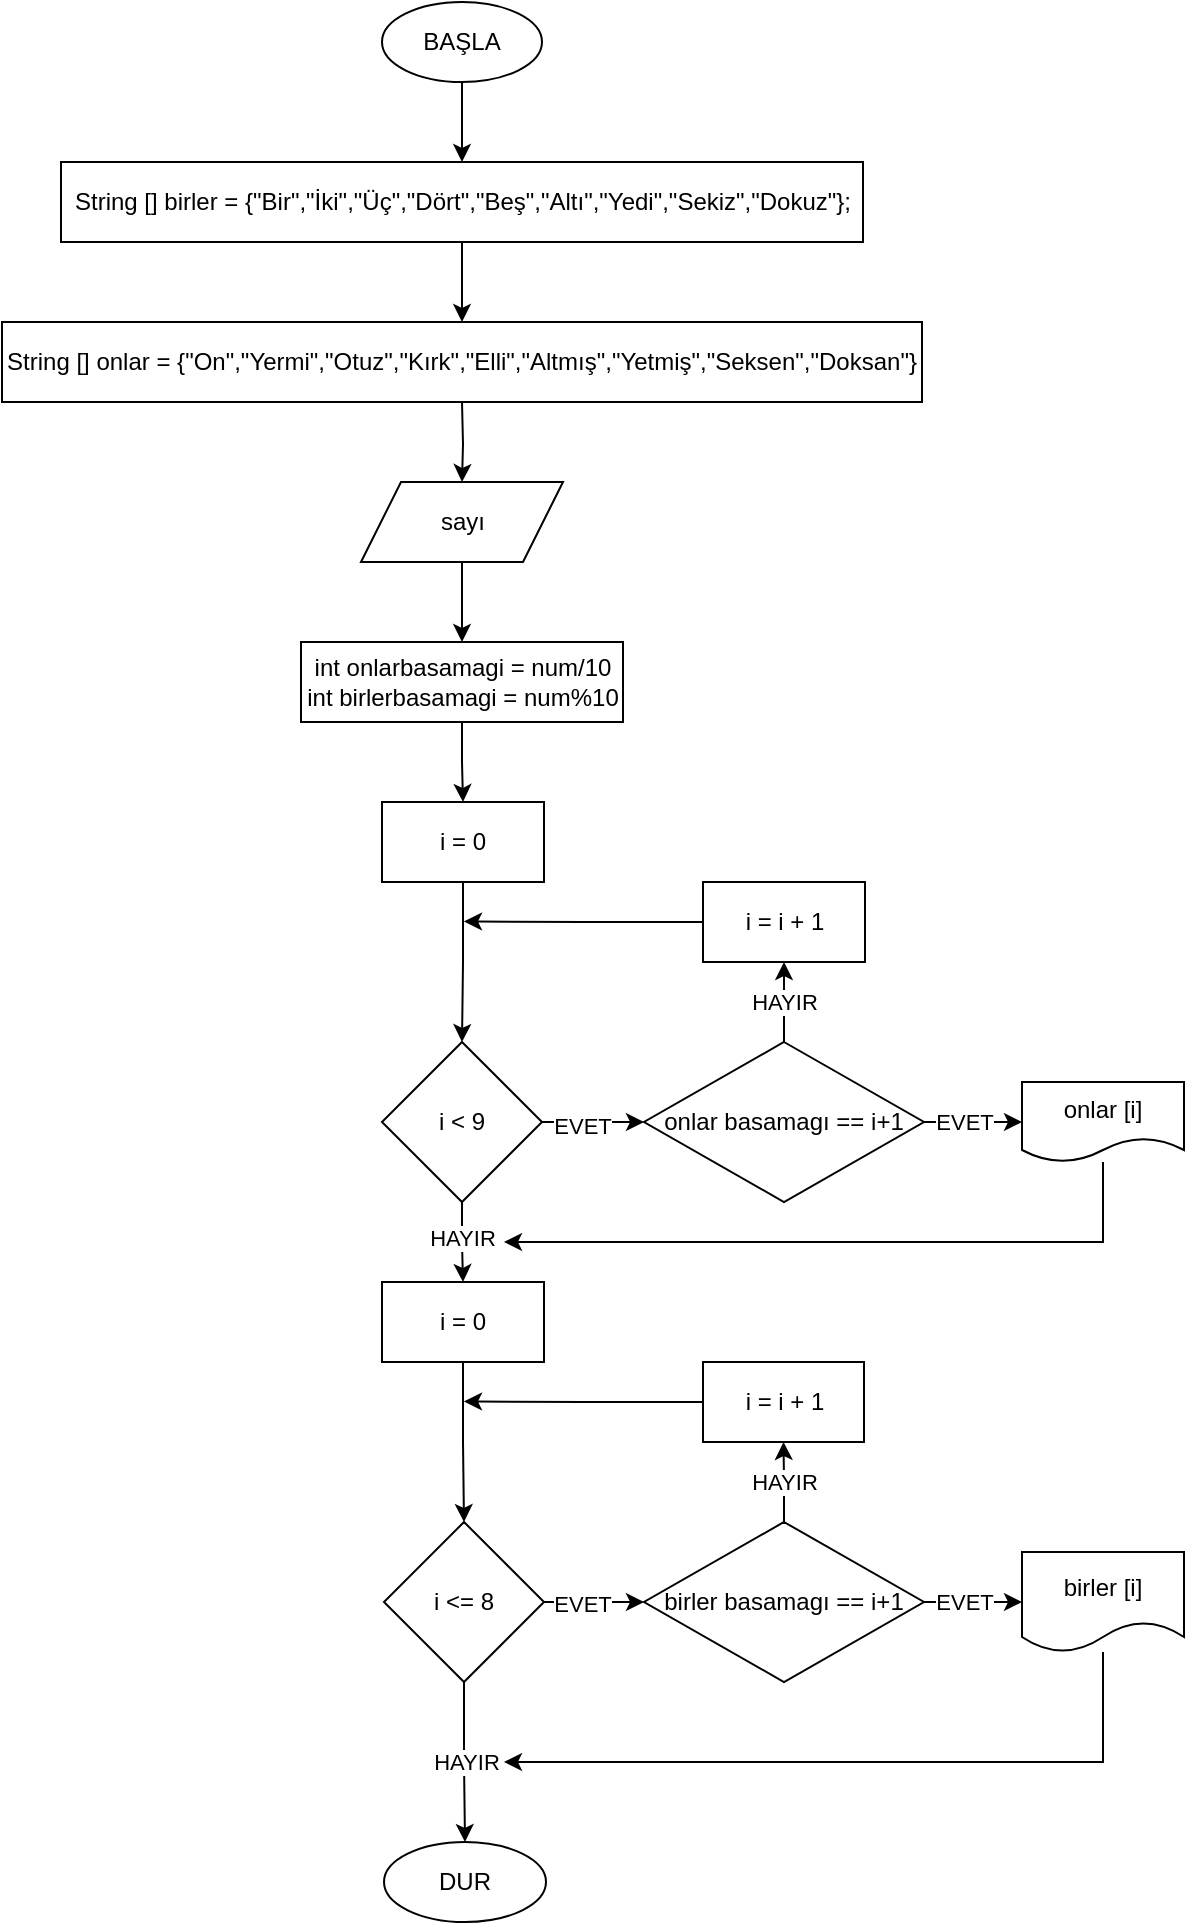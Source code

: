 <mxfile version="13.9.9" type="device"><diagram id="123lgCqeFwsPNUfiZTP2" name="Sayfa -1"><mxGraphModel dx="852" dy="494" grid="1" gridSize="10" guides="1" tooltips="1" connect="1" arrows="1" fold="1" page="0" pageScale="1" pageWidth="827" pageHeight="1169" background="none" math="0" shadow="0"><root><mxCell id="0"/><mxCell id="1" parent="0"/><mxCell id="nQDeuzfevnD9jYTjwRav-1" value="" style="edgeStyle=orthogonalEdgeStyle;rounded=0;orthogonalLoop=1;jettySize=auto;html=1;" edge="1" parent="1" source="nQDeuzfevnD9jYTjwRav-2" target="nQDeuzfevnD9jYTjwRav-4"><mxGeometry relative="1" as="geometry"/></mxCell><mxCell id="nQDeuzfevnD9jYTjwRav-2" value="BAŞLA" style="ellipse;whiteSpace=wrap;html=1;" vertex="1" parent="1"><mxGeometry x="239" y="200" width="80" height="40" as="geometry"/></mxCell><mxCell id="nQDeuzfevnD9jYTjwRav-3" value="" style="edgeStyle=orthogonalEdgeStyle;rounded=0;orthogonalLoop=1;jettySize=auto;html=1;" edge="1" parent="1" source="nQDeuzfevnD9jYTjwRav-4" target="nQDeuzfevnD9jYTjwRav-38"><mxGeometry relative="1" as="geometry"/></mxCell><mxCell id="nQDeuzfevnD9jYTjwRav-4" value="String [] birler = {&quot;Bir&quot;,&quot;İki&quot;,&quot;Üç&quot;,&quot;Dört&quot;,&quot;Beş&quot;,&quot;Altı&quot;,&quot;Yedi&quot;,&quot;Sekiz&quot;,&quot;Dokuz&quot;};" style="whiteSpace=wrap;html=1;" vertex="1" parent="1"><mxGeometry x="78.5" y="280" width="401" height="40" as="geometry"/></mxCell><mxCell id="nQDeuzfevnD9jYTjwRav-5" value="" style="edgeStyle=orthogonalEdgeStyle;rounded=0;orthogonalLoop=1;jettySize=auto;html=1;" edge="1" parent="1" target="nQDeuzfevnD9jYTjwRav-7"><mxGeometry relative="1" as="geometry"><mxPoint x="279" y="400" as="sourcePoint"/></mxGeometry></mxCell><mxCell id="nQDeuzfevnD9jYTjwRav-6" value="" style="edgeStyle=orthogonalEdgeStyle;rounded=0;orthogonalLoop=1;jettySize=auto;html=1;" edge="1" parent="1" source="nQDeuzfevnD9jYTjwRav-7" target="nQDeuzfevnD9jYTjwRav-9"><mxGeometry relative="1" as="geometry"/></mxCell><mxCell id="nQDeuzfevnD9jYTjwRav-7" value="sayı" style="shape=parallelogram;perimeter=parallelogramPerimeter;whiteSpace=wrap;html=1;fixedSize=1;" vertex="1" parent="1"><mxGeometry x="228.5" y="440" width="101" height="40" as="geometry"/></mxCell><mxCell id="nQDeuzfevnD9jYTjwRav-8" value="" style="edgeStyle=orthogonalEdgeStyle;rounded=0;orthogonalLoop=1;jettySize=auto;html=1;" edge="1" parent="1" source="nQDeuzfevnD9jYTjwRav-9" target="nQDeuzfevnD9jYTjwRav-11"><mxGeometry relative="1" as="geometry"/></mxCell><mxCell id="nQDeuzfevnD9jYTjwRav-9" value="int onlarbasamagi = num/10&lt;br&gt;        int birlerbasamagi = num%10" style="whiteSpace=wrap;html=1;" vertex="1" parent="1"><mxGeometry x="198.5" y="520" width="161" height="40" as="geometry"/></mxCell><mxCell id="nQDeuzfevnD9jYTjwRav-10" value="" style="edgeStyle=orthogonalEdgeStyle;rounded=0;orthogonalLoop=1;jettySize=auto;html=1;" edge="1" parent="1" source="nQDeuzfevnD9jYTjwRav-11" target="nQDeuzfevnD9jYTjwRav-16"><mxGeometry relative="1" as="geometry"/></mxCell><mxCell id="nQDeuzfevnD9jYTjwRav-11" value="i = 0" style="whiteSpace=wrap;html=1;" vertex="1" parent="1"><mxGeometry x="239" y="600" width="81" height="40" as="geometry"/></mxCell><mxCell id="nQDeuzfevnD9jYTjwRav-12" value="" style="edgeStyle=orthogonalEdgeStyle;rounded=0;orthogonalLoop=1;jettySize=auto;html=1;" edge="1" parent="1" source="nQDeuzfevnD9jYTjwRav-16" target="nQDeuzfevnD9jYTjwRav-18"><mxGeometry relative="1" as="geometry"/></mxCell><mxCell id="nQDeuzfevnD9jYTjwRav-13" value="HAYIR" style="edgeLabel;html=1;align=center;verticalAlign=middle;resizable=0;points=[];" vertex="1" connectable="0" parent="nQDeuzfevnD9jYTjwRav-12"><mxGeometry x="-0.892" relative="1" as="geometry"><mxPoint y="16" as="offset"/></mxGeometry></mxCell><mxCell id="nQDeuzfevnD9jYTjwRav-14" value="" style="edgeStyle=orthogonalEdgeStyle;rounded=0;orthogonalLoop=1;jettySize=auto;html=1;" edge="1" parent="1" source="nQDeuzfevnD9jYTjwRav-16" target="nQDeuzfevnD9jYTjwRav-26"><mxGeometry relative="1" as="geometry"/></mxCell><mxCell id="nQDeuzfevnD9jYTjwRav-15" value="EVET" style="edgeLabel;html=1;align=center;verticalAlign=middle;resizable=0;points=[];" vertex="1" connectable="0" parent="nQDeuzfevnD9jYTjwRav-14"><mxGeometry x="-0.207" y="-2" relative="1" as="geometry"><mxPoint as="offset"/></mxGeometry></mxCell><mxCell id="nQDeuzfevnD9jYTjwRav-16" value="i &amp;lt; 9" style="rhombus;whiteSpace=wrap;html=1;" vertex="1" parent="1"><mxGeometry x="239" y="720" width="80" height="80" as="geometry"/></mxCell><mxCell id="nQDeuzfevnD9jYTjwRav-17" value="" style="edgeStyle=orthogonalEdgeStyle;rounded=0;orthogonalLoop=1;jettySize=auto;html=1;" edge="1" parent="1" source="nQDeuzfevnD9jYTjwRav-18" target="nQDeuzfevnD9jYTjwRav-22"><mxGeometry relative="1" as="geometry"/></mxCell><mxCell id="nQDeuzfevnD9jYTjwRav-18" value="i = 0" style="whiteSpace=wrap;html=1;" vertex="1" parent="1"><mxGeometry x="239" y="840" width="81" height="40" as="geometry"/></mxCell><mxCell id="nQDeuzfevnD9jYTjwRav-19" value="HAYIR" style="edgeStyle=orthogonalEdgeStyle;rounded=0;orthogonalLoop=1;jettySize=auto;html=1;" edge="1" parent="1" source="nQDeuzfevnD9jYTjwRav-22" target="nQDeuzfevnD9jYTjwRav-23"><mxGeometry relative="1" as="geometry"/></mxCell><mxCell id="nQDeuzfevnD9jYTjwRav-20" value="" style="edgeStyle=orthogonalEdgeStyle;rounded=0;orthogonalLoop=1;jettySize=auto;html=1;" edge="1" parent="1" source="nQDeuzfevnD9jYTjwRav-22" target="nQDeuzfevnD9jYTjwRav-33"><mxGeometry relative="1" as="geometry"/></mxCell><mxCell id="nQDeuzfevnD9jYTjwRav-21" value="EVET" style="edgeLabel;html=1;align=center;verticalAlign=middle;resizable=0;points=[];" vertex="1" connectable="0" parent="nQDeuzfevnD9jYTjwRav-20"><mxGeometry x="-0.263" y="-1" relative="1" as="geometry"><mxPoint as="offset"/></mxGeometry></mxCell><mxCell id="nQDeuzfevnD9jYTjwRav-22" value="i &amp;lt;= 8" style="rhombus;whiteSpace=wrap;html=1;" vertex="1" parent="1"><mxGeometry x="240" y="960" width="80" height="80" as="geometry"/></mxCell><mxCell id="nQDeuzfevnD9jYTjwRav-23" value="DUR" style="ellipse;whiteSpace=wrap;html=1;" vertex="1" parent="1"><mxGeometry x="240" y="1120" width="81" height="40" as="geometry"/></mxCell><mxCell id="nQDeuzfevnD9jYTjwRav-24" value="EVET" style="edgeStyle=orthogonalEdgeStyle;rounded=0;orthogonalLoop=1;jettySize=auto;html=1;" edge="1" parent="1" source="nQDeuzfevnD9jYTjwRav-26" target="nQDeuzfevnD9jYTjwRav-28"><mxGeometry x="-0.184" relative="1" as="geometry"><Array as="points"><mxPoint x="460" y="760"/><mxPoint x="460" y="760"/></Array><mxPoint as="offset"/></mxGeometry></mxCell><mxCell id="nQDeuzfevnD9jYTjwRav-25" value="HAYIR" style="edgeStyle=orthogonalEdgeStyle;rounded=0;orthogonalLoop=1;jettySize=auto;html=1;" edge="1" parent="1" source="nQDeuzfevnD9jYTjwRav-26" target="nQDeuzfevnD9jYTjwRav-30"><mxGeometry relative="1" as="geometry"/></mxCell><mxCell id="nQDeuzfevnD9jYTjwRav-26" value="onlar basamagı == i+1" style="rhombus;whiteSpace=wrap;html=1;" vertex="1" parent="1"><mxGeometry x="370" y="720" width="140" height="80" as="geometry"/></mxCell><mxCell id="nQDeuzfevnD9jYTjwRav-27" value="" style="edgeStyle=orthogonalEdgeStyle;rounded=0;orthogonalLoop=1;jettySize=auto;html=1;" edge="1" parent="1" source="nQDeuzfevnD9jYTjwRav-28"><mxGeometry relative="1" as="geometry"><mxPoint x="300" y="820" as="targetPoint"/><Array as="points"><mxPoint x="600" y="820"/></Array></mxGeometry></mxCell><mxCell id="nQDeuzfevnD9jYTjwRav-28" value="onlar [i]" style="shape=document;whiteSpace=wrap;html=1;boundedLbl=1;" vertex="1" parent="1"><mxGeometry x="559" y="740" width="81" height="40" as="geometry"/></mxCell><mxCell id="nQDeuzfevnD9jYTjwRav-29" style="edgeStyle=orthogonalEdgeStyle;rounded=0;orthogonalLoop=1;jettySize=auto;html=1;exitX=0;exitY=0.5;exitDx=0;exitDy=0;" edge="1" parent="1" source="nQDeuzfevnD9jYTjwRav-30"><mxGeometry relative="1" as="geometry"><mxPoint x="280" y="659.714" as="targetPoint"/></mxGeometry></mxCell><mxCell id="nQDeuzfevnD9jYTjwRav-30" value="i = i + 1" style="whiteSpace=wrap;html=1;" vertex="1" parent="1"><mxGeometry x="399.5" y="640" width="81" height="40" as="geometry"/></mxCell><mxCell id="nQDeuzfevnD9jYTjwRav-31" value="EVET" style="edgeStyle=orthogonalEdgeStyle;rounded=0;orthogonalLoop=1;jettySize=auto;html=1;" edge="1" parent="1" source="nQDeuzfevnD9jYTjwRav-33" target="nQDeuzfevnD9jYTjwRav-35"><mxGeometry x="-0.184" relative="1" as="geometry"><mxPoint as="offset"/></mxGeometry></mxCell><mxCell id="nQDeuzfevnD9jYTjwRav-32" value="HAYIR" style="edgeStyle=orthogonalEdgeStyle;rounded=0;orthogonalLoop=1;jettySize=auto;html=1;" edge="1" parent="1" source="nQDeuzfevnD9jYTjwRav-33" target="nQDeuzfevnD9jYTjwRav-37"><mxGeometry relative="1" as="geometry"/></mxCell><mxCell id="nQDeuzfevnD9jYTjwRav-33" value="birler basamagı == i+1" style="rhombus;whiteSpace=wrap;html=1;" vertex="1" parent="1"><mxGeometry x="370" y="960" width="140" height="80" as="geometry"/></mxCell><mxCell id="nQDeuzfevnD9jYTjwRav-34" value="" style="edgeStyle=orthogonalEdgeStyle;rounded=0;orthogonalLoop=1;jettySize=auto;html=1;" edge="1" parent="1" source="nQDeuzfevnD9jYTjwRav-35"><mxGeometry relative="1" as="geometry"><mxPoint x="300" y="1080" as="targetPoint"/><Array as="points"><mxPoint x="600" y="1080"/></Array></mxGeometry></mxCell><mxCell id="nQDeuzfevnD9jYTjwRav-35" value="birler [i]" style="shape=document;whiteSpace=wrap;html=1;boundedLbl=1;" vertex="1" parent="1"><mxGeometry x="559" y="975" width="81" height="50" as="geometry"/></mxCell><mxCell id="nQDeuzfevnD9jYTjwRav-36" style="edgeStyle=orthogonalEdgeStyle;rounded=0;orthogonalLoop=1;jettySize=auto;html=1;exitX=0;exitY=0.5;exitDx=0;exitDy=0;" edge="1" parent="1" source="nQDeuzfevnD9jYTjwRav-37"><mxGeometry relative="1" as="geometry"><mxPoint x="280" y="899.714" as="targetPoint"/></mxGeometry></mxCell><mxCell id="nQDeuzfevnD9jYTjwRav-37" value="i = i + 1" style="whiteSpace=wrap;html=1;" vertex="1" parent="1"><mxGeometry x="399.5" y="880" width="80.5" height="40" as="geometry"/></mxCell><mxCell id="nQDeuzfevnD9jYTjwRav-38" value="String [] onlar = {&quot;On&quot;,&quot;Yermi&quot;,&quot;Otuz&quot;,&quot;Kırk&quot;,&quot;Elli&quot;,&quot;Altmış&quot;,&quot;Yetmiş&quot;,&quot;Seksen&quot;,&quot;Doksan&quot;}" style="whiteSpace=wrap;html=1;" vertex="1" parent="1"><mxGeometry x="49" y="360" width="460" height="40" as="geometry"/></mxCell></root></mxGraphModel></diagram></mxfile>